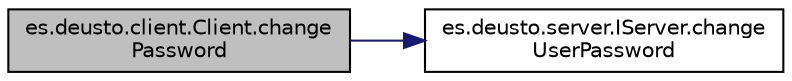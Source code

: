 digraph "es.deusto.client.Client.changePassword"
{
 // LATEX_PDF_SIZE
  edge [fontname="Helvetica",fontsize="10",labelfontname="Helvetica",labelfontsize="10"];
  node [fontname="Helvetica",fontsize="10",shape=record];
  rankdir="LR";
  Node82 [label="es.deusto.client.Client.change\lPassword",height=0.2,width=0.4,color="black", fillcolor="grey75", style="filled", fontcolor="black",tooltip=" "];
  Node82 -> Node83 [color="midnightblue",fontsize="10",style="solid",fontname="Helvetica"];
  Node83 [label="es.deusto.server.IServer.change\lUserPassword",height=0.2,width=0.4,color="black", fillcolor="white", style="filled",URL="$interfacees_1_1deusto_1_1server_1_1_i_server.html#a16bc081b87078110542578ffb7943fe4",tooltip=" "];
}
